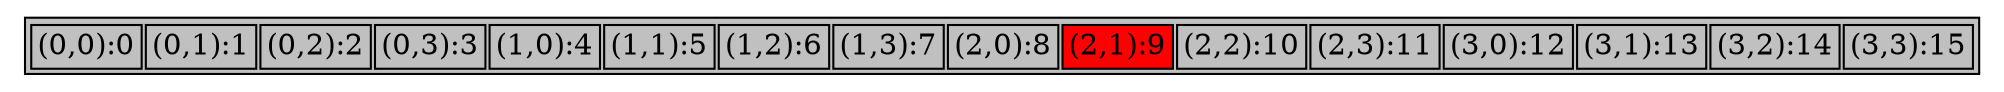 digraph structs {
 node [shape=plaintext]
 struct1 [label=<
<TABLE bgcolor="gray">
<tr>
 <td>(0,0):0</td>
 <td>(0,1):1</td>
 <td>(0,2):2</td>
 <td>(0,3):3</td>
 <td>(1,0):4</td>
 <td>(1,1):5</td>
 <td>(1,2):6</td>
 <td>(1,3):7</td>
 <td>(2,0):8</td>
 <td bgcolor="red">(2,1):9</td>
 <td>(2,2):10</td>
 <td>(2,3):11</td>
 <td>(3,0):12</td>
 <td>(3,1):13</td>
 <td>(3,2):14</td>
 <td>(3,3):15</td>
</tr>
</TABLE>
>];
}